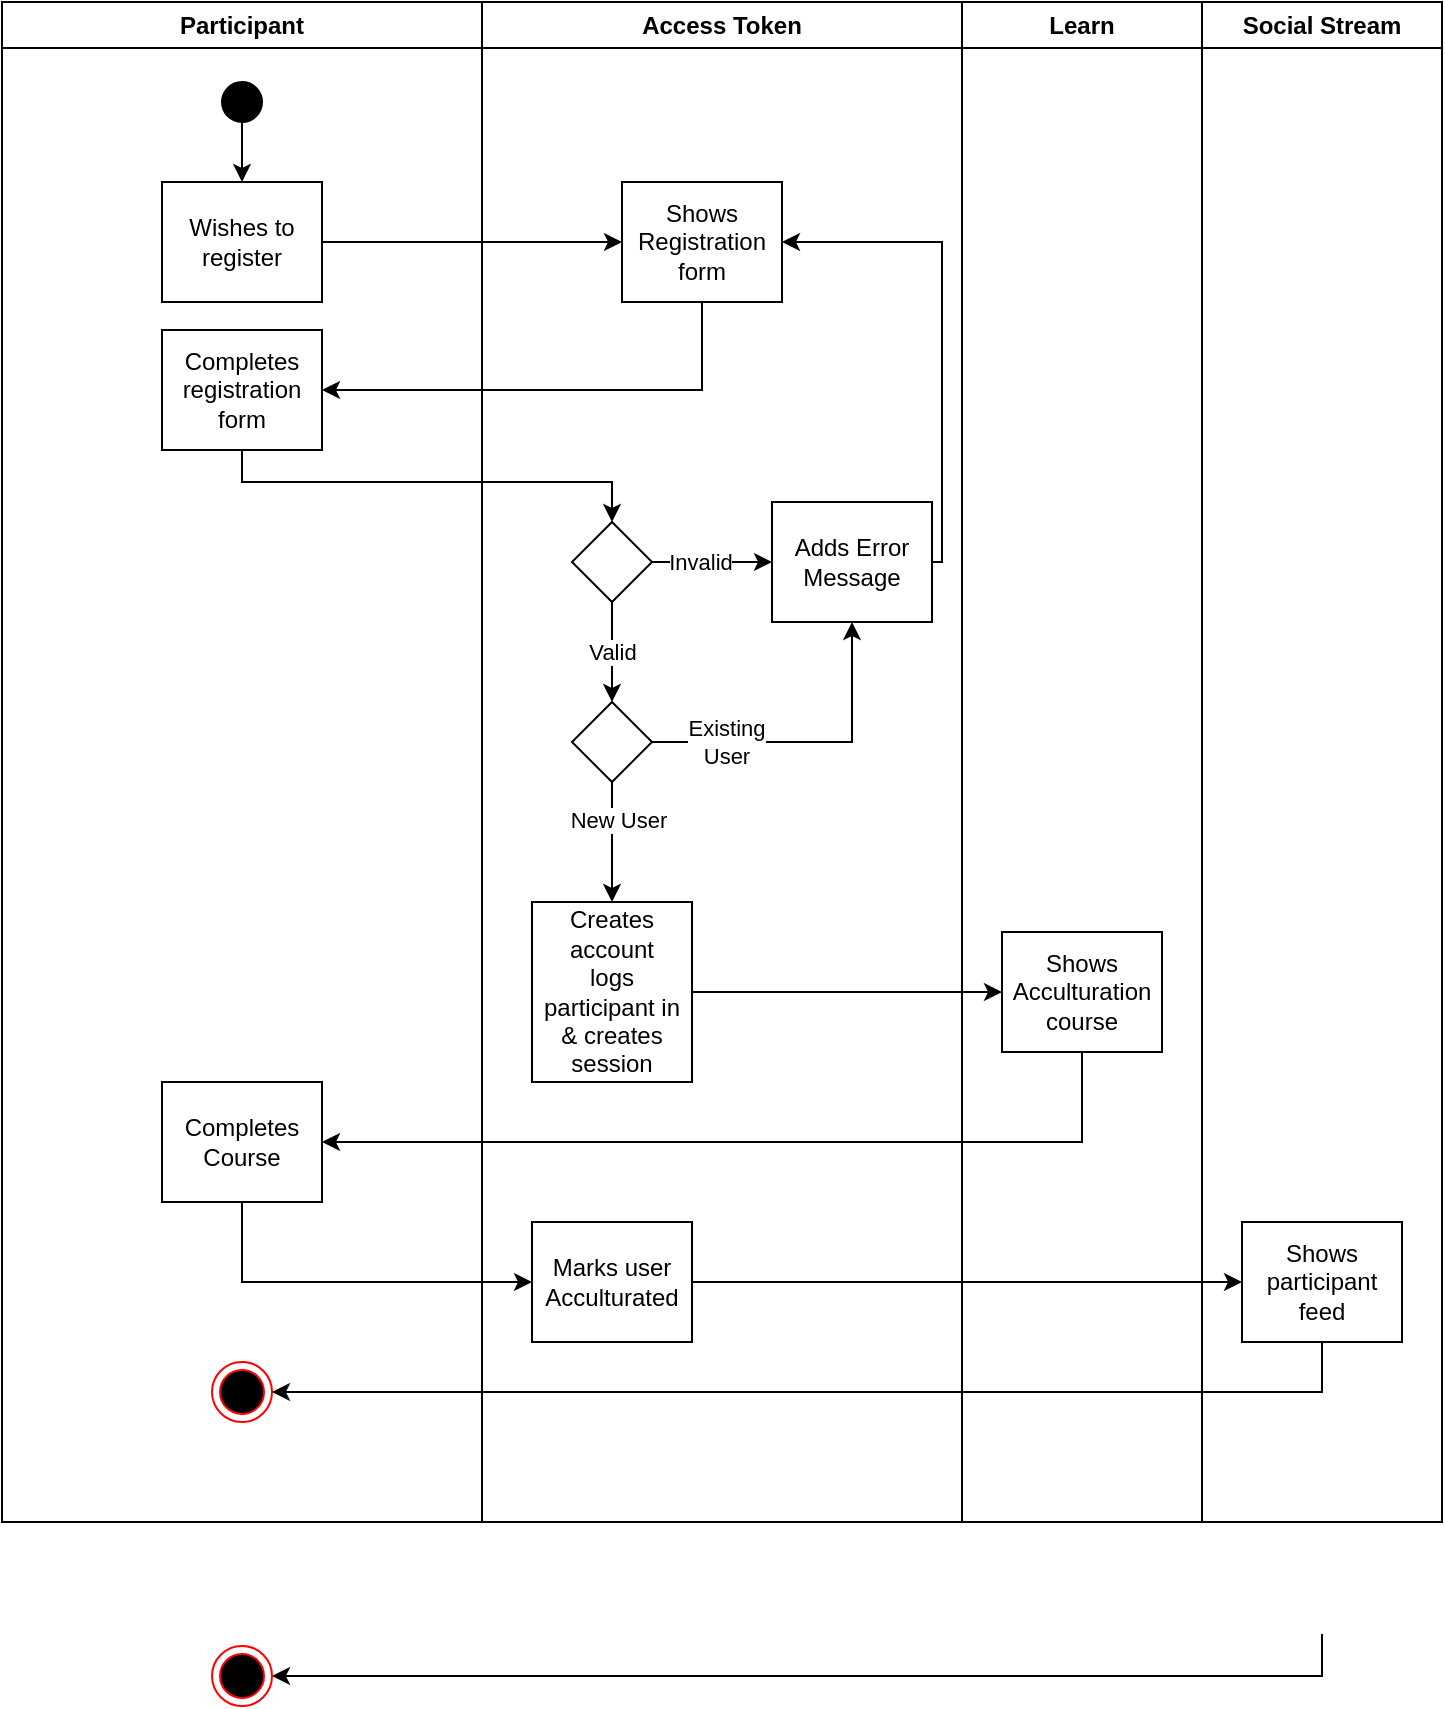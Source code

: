 <mxfile version="13.6.5" type="github" pages="3"><diagram name="Registration" id="e7e014a7-5840-1c2e-5031-d8a46d1fe8dd"><mxGraphModel dx="1346" dy="727" grid="1" gridSize="10" guides="1" tooltips="1" connect="1" arrows="1" fold="1" page="1" pageScale="1" pageWidth="827" pageHeight="1169" background="#ffffff" math="0" shadow="0"><root><mxCell id="0"/><mxCell id="1" parent="0"/><mxCell id="2" value="Participant" style="swimlane;whiteSpace=wrap" parent="1" vertex="1"><mxGeometry x="40" y="80" width="240" height="760" as="geometry"/></mxCell><mxCell id="eTK_frsckVeU1uCwgibv-47" value="" style="edgeStyle=orthogonalEdgeStyle;rounded=0;orthogonalLoop=1;jettySize=auto;html=1;" parent="2" source="eTK_frsckVeU1uCwgibv-42" target="eTK_frsckVeU1uCwgibv-45" edge="1"><mxGeometry relative="1" as="geometry"/></mxCell><mxCell id="eTK_frsckVeU1uCwgibv-42" value="" style="ellipse;whiteSpace=wrap;html=1;fillColor=#000000;" parent="2" vertex="1"><mxGeometry x="110" y="40" width="20" height="20" as="geometry"/></mxCell><mxCell id="eTK_frsckVeU1uCwgibv-45" value="Wishes to register" style="rounded=0;whiteSpace=wrap;html=1;fontFamily=Helvetica;fontSize=12;fontColor=#000000;align=center;" parent="2" vertex="1"><mxGeometry x="80" y="90" width="80" height="60" as="geometry"/></mxCell><mxCell id="LSgEw5MmOkTpCxkL0QqH-18" value="Completes Course" style="rounded=0;whiteSpace=wrap;html=1;fontFamily=Helvetica;fontSize=12;fontColor=#000000;align=center;" parent="2" vertex="1"><mxGeometry x="80" y="540" width="80" height="60" as="geometry"/></mxCell><mxCell id="n2Os8sCUq7IAsAa0xXZY-8" value="Completes registration form" style="rounded=0;whiteSpace=wrap;html=1;fontFamily=Helvetica;fontSize=12;fontColor=#000000;align=center;" vertex="1" parent="2"><mxGeometry x="80" y="164" width="80" height="60" as="geometry"/></mxCell><mxCell id="DNWoiCvS1_SBSWSkKs4W-4" value="" style="ellipse;html=1;shape=endState;fillColor=#000000;strokeColor=#ff0000;" vertex="1" parent="2"><mxGeometry x="105" y="680" width="30" height="30" as="geometry"/></mxCell><mxCell id="3" value="Access Token" style="swimlane;whiteSpace=wrap;startSize=23;" parent="1" vertex="1"><mxGeometry x="280" y="80" width="240" height="760" as="geometry"/></mxCell><mxCell id="eTK_frsckVeU1uCwgibv-48" value="Shows Registration&lt;br&gt;form" style="rounded=0;whiteSpace=wrap;html=1;fontFamily=Helvetica;fontSize=12;fontColor=#000000;align=center;" parent="3" vertex="1"><mxGeometry x="70" y="90" width="80" height="60" as="geometry"/></mxCell><mxCell id="eTK_frsckVeU1uCwgibv-96" value="Creates account&lt;br&gt;logs participant in &amp;amp; creates session" style="rounded=0;whiteSpace=wrap;html=1;fontFamily=Helvetica;fontSize=12;fontColor=#000000;align=center;" parent="3" vertex="1"><mxGeometry x="25" y="450" width="80" height="90" as="geometry"/></mxCell><mxCell id="LSgEw5MmOkTpCxkL0QqH-20" value="Marks user Acculturated" style="rounded=0;whiteSpace=wrap;html=1;fontFamily=Helvetica;fontSize=12;fontColor=#000000;align=center;" parent="3" vertex="1"><mxGeometry x="25" y="610" width="80" height="60" as="geometry"/></mxCell><mxCell id="skIGPvfGXpd2BC3lkJ-A-11" style="edgeStyle=orthogonalEdgeStyle;rounded=0;orthogonalLoop=1;jettySize=auto;html=1;entryX=0.5;entryY=0;entryDx=0;entryDy=0;" edge="1" parent="3" source="skIGPvfGXpd2BC3lkJ-A-4" target="eTK_frsckVeU1uCwgibv-96"><mxGeometry relative="1" as="geometry"/></mxCell><mxCell id="1DIJeqPmUl_4GyLYk8IK-4" value="New User" style="edgeLabel;html=1;align=center;verticalAlign=middle;resizable=0;points=[];" vertex="1" connectable="0" parent="skIGPvfGXpd2BC3lkJ-A-11"><mxGeometry x="-0.366" y="3" relative="1" as="geometry"><mxPoint as="offset"/></mxGeometry></mxCell><mxCell id="IAIi6k_HhrbLH9ywO7ci-10" value="Existing &lt;br&gt;User" style="edgeStyle=orthogonalEdgeStyle;rounded=0;orthogonalLoop=1;jettySize=auto;html=1;entryX=0.5;entryY=1;entryDx=0;entryDy=0;" edge="1" parent="3" source="skIGPvfGXpd2BC3lkJ-A-4" target="n2Os8sCUq7IAsAa0xXZY-12"><mxGeometry x="-0.538" relative="1" as="geometry"><mxPoint as="offset"/></mxGeometry></mxCell><mxCell id="skIGPvfGXpd2BC3lkJ-A-4" value="" style="rhombus;whiteSpace=wrap;html=1;fontFamily=Helvetica;fontSize=12;fontColor=#000000;align=center;" vertex="1" parent="3"><mxGeometry x="45" y="350" width="40" height="40" as="geometry"/></mxCell><mxCell id="n2Os8sCUq7IAsAa0xXZY-18" value="Valid" style="edgeStyle=orthogonalEdgeStyle;rounded=0;orthogonalLoop=1;jettySize=auto;html=1;exitX=0.5;exitY=1;exitDx=0;exitDy=0;entryX=0.5;entryY=0;entryDx=0;entryDy=0;" edge="1" parent="3" source="n2Os8sCUq7IAsAa0xXZY-10" target="skIGPvfGXpd2BC3lkJ-A-4"><mxGeometry relative="1" as="geometry"/></mxCell><mxCell id="IAIi6k_HhrbLH9ywO7ci-9" value="Invalid" style="edgeStyle=orthogonalEdgeStyle;rounded=0;orthogonalLoop=1;jettySize=auto;html=1;entryX=0;entryY=0.5;entryDx=0;entryDy=0;exitX=1;exitY=0.5;exitDx=0;exitDy=0;" edge="1" parent="3" source="n2Os8sCUq7IAsAa0xXZY-10" target="n2Os8sCUq7IAsAa0xXZY-12"><mxGeometry x="-0.206" relative="1" as="geometry"><mxPoint x="134" y="280" as="targetPoint"/><mxPoint as="offset"/></mxGeometry></mxCell><mxCell id="n2Os8sCUq7IAsAa0xXZY-10" value="" style="rhombus;whiteSpace=wrap;html=1;fontFamily=Helvetica;fontSize=12;fontColor=#000000;align=center;" vertex="1" parent="3"><mxGeometry x="45" y="260" width="40" height="40" as="geometry"/></mxCell><mxCell id="IAIi6k_HhrbLH9ywO7ci-8" style="edgeStyle=orthogonalEdgeStyle;rounded=0;orthogonalLoop=1;jettySize=auto;html=1;entryX=1;entryY=0.5;entryDx=0;entryDy=0;exitX=1;exitY=0.5;exitDx=0;exitDy=0;" edge="1" parent="3" source="n2Os8sCUq7IAsAa0xXZY-12" target="eTK_frsckVeU1uCwgibv-48"><mxGeometry relative="1" as="geometry"><Array as="points"><mxPoint x="230" y="280"/><mxPoint x="230" y="120"/></Array></mxGeometry></mxCell><mxCell id="n2Os8sCUq7IAsAa0xXZY-12" value="Adds Error Message" style="rounded=0;whiteSpace=wrap;html=1;fontFamily=Helvetica;fontSize=12;fontColor=#000000;align=center;" vertex="1" parent="3"><mxGeometry x="145" y="250" width="80" height="60" as="geometry"/></mxCell><mxCell id="4" value="Learn" style="swimlane;whiteSpace=wrap;startSize=23;" parent="1" vertex="1"><mxGeometry x="520" y="80" width="120" height="760" as="geometry"/></mxCell><mxCell id="LSgEw5MmOkTpCxkL0QqH-16" value="Shows Acculturation course" style="rounded=0;whiteSpace=wrap;html=1;fontFamily=Helvetica;fontSize=12;fontColor=#000000;align=center;" parent="4" vertex="1"><mxGeometry x="20" y="465" width="80" height="60" as="geometry"/></mxCell><mxCell id="eTK_frsckVeU1uCwgibv-49" value="" style="edgeStyle=orthogonalEdgeStyle;rounded=0;orthogonalLoop=1;jettySize=auto;html=1;entryX=0;entryY=0.5;entryDx=0;entryDy=0;" parent="1" source="eTK_frsckVeU1uCwgibv-45" target="eTK_frsckVeU1uCwgibv-48" edge="1"><mxGeometry relative="1" as="geometry"/></mxCell><mxCell id="eTK_frsckVeU1uCwgibv-99" style="edgeStyle=orthogonalEdgeStyle;rounded=0;orthogonalLoop=1;jettySize=auto;html=1;exitX=0.5;exitY=1;exitDx=0;exitDy=0;entryX=1;entryY=0.5;entryDx=0;entryDy=0;" parent="1" target="eTK_frsckVeU1uCwgibv-78" edge="1"><mxGeometry relative="1" as="geometry"><Array as="points"><mxPoint x="700" y="917"/></Array><mxPoint x="700" y="896" as="sourcePoint"/></mxGeometry></mxCell><mxCell id="LSgEw5MmOkTpCxkL0QqH-10" value="Social Stream" style="swimlane;whiteSpace=wrap;startSize=23;" parent="1" vertex="1"><mxGeometry x="640" y="80" width="120" height="760" as="geometry"/></mxCell><mxCell id="eTK_frsckVeU1uCwgibv-75" value="Shows participant feed" style="rounded=0;whiteSpace=wrap;html=1;fontFamily=Helvetica;fontSize=12;fontColor=#000000;align=center;" parent="LSgEw5MmOkTpCxkL0QqH-10" vertex="1"><mxGeometry x="20" y="610" width="80" height="60" as="geometry"/></mxCell><mxCell id="eTK_frsckVeU1uCwgibv-78" value="" style="ellipse;html=1;shape=endState;fillColor=#000000;strokeColor=#ff0000;" parent="1" vertex="1"><mxGeometry x="145" y="902" width="30" height="30" as="geometry"/></mxCell><mxCell id="LSgEw5MmOkTpCxkL0QqH-21" style="edgeStyle=orthogonalEdgeStyle;rounded=0;orthogonalLoop=1;jettySize=auto;html=1;entryX=0;entryY=0.5;entryDx=0;entryDy=0;exitX=0.5;exitY=1;exitDx=0;exitDy=0;" parent="1" source="LSgEw5MmOkTpCxkL0QqH-18" target="LSgEw5MmOkTpCxkL0QqH-20" edge="1"><mxGeometry relative="1" as="geometry"><Array as="points"><mxPoint x="160" y="720"/></Array><mxPoint x="160" y="746" as="sourcePoint"/></mxGeometry></mxCell><mxCell id="LSgEw5MmOkTpCxkL0QqH-22" style="edgeStyle=orthogonalEdgeStyle;rounded=0;orthogonalLoop=1;jettySize=auto;html=1;entryX=0;entryY=0.5;entryDx=0;entryDy=0;" parent="1" source="LSgEw5MmOkTpCxkL0QqH-20" target="eTK_frsckVeU1uCwgibv-75" edge="1"><mxGeometry relative="1" as="geometry"><mxPoint x="700" y="836" as="targetPoint"/></mxGeometry></mxCell><mxCell id="n2Os8sCUq7IAsAa0xXZY-19" style="edgeStyle=orthogonalEdgeStyle;rounded=0;orthogonalLoop=1;jettySize=auto;html=1;entryX=0;entryY=0.5;entryDx=0;entryDy=0;" edge="1" parent="1" source="eTK_frsckVeU1uCwgibv-96" target="LSgEw5MmOkTpCxkL0QqH-16"><mxGeometry relative="1" as="geometry"/></mxCell><mxCell id="n2Os8sCUq7IAsAa0xXZY-21" style="edgeStyle=orthogonalEdgeStyle;rounded=0;orthogonalLoop=1;jettySize=auto;html=1;entryX=1;entryY=0.5;entryDx=0;entryDy=0;exitX=0.5;exitY=1;exitDx=0;exitDy=0;" edge="1" parent="1" source="LSgEw5MmOkTpCxkL0QqH-16" target="LSgEw5MmOkTpCxkL0QqH-18"><mxGeometry relative="1" as="geometry"/></mxCell><mxCell id="n2Os8sCUq7IAsAa0xXZY-13" style="edgeStyle=orthogonalEdgeStyle;rounded=0;orthogonalLoop=1;jettySize=auto;html=1;exitX=0.5;exitY=1;exitDx=0;exitDy=0;entryX=1;entryY=0.5;entryDx=0;entryDy=0;" edge="1" parent="1" source="eTK_frsckVeU1uCwgibv-48" target="n2Os8sCUq7IAsAa0xXZY-8"><mxGeometry relative="1" as="geometry"/></mxCell><mxCell id="IAIi6k_HhrbLH9ywO7ci-6" style="edgeStyle=orthogonalEdgeStyle;rounded=0;orthogonalLoop=1;jettySize=auto;html=1;exitX=0.5;exitY=1;exitDx=0;exitDy=0;entryX=0.5;entryY=0;entryDx=0;entryDy=0;" edge="1" parent="1" source="n2Os8sCUq7IAsAa0xXZY-8" target="n2Os8sCUq7IAsAa0xXZY-10"><mxGeometry relative="1" as="geometry"><Array as="points"><mxPoint x="160" y="320"/><mxPoint x="345" y="320"/></Array></mxGeometry></mxCell><mxCell id="DNWoiCvS1_SBSWSkKs4W-5" style="edgeStyle=orthogonalEdgeStyle;rounded=0;orthogonalLoop=1;jettySize=auto;html=1;entryX=1;entryY=0.5;entryDx=0;entryDy=0;" edge="1" parent="1" source="eTK_frsckVeU1uCwgibv-75" target="DNWoiCvS1_SBSWSkKs4W-4"><mxGeometry relative="1" as="geometry"><Array as="points"><mxPoint x="700" y="775"/></Array></mxGeometry></mxCell></root></mxGraphModel></diagram><diagram id="rmHin-RkdFEQt3OApYsS" name="Login"><mxGraphModel dx="1346" dy="727" grid="1" gridSize="10" guides="1" tooltips="1" connect="1" arrows="1" fold="1" page="1" pageScale="1" pageWidth="827" pageHeight="1169" math="0" shadow="0"><root><mxCell id="zNcP4WmAksTp9_jJHR7j-0"/><mxCell id="zNcP4WmAksTp9_jJHR7j-1" parent="zNcP4WmAksTp9_jJHR7j-0"/><mxCell id="jfj0BksaO5hVp5rrZcy9-0" value="Participant" style="swimlane;whiteSpace=wrap" vertex="1" parent="zNcP4WmAksTp9_jJHR7j-1"><mxGeometry x="40" y="80" width="240" height="800" as="geometry"/></mxCell><mxCell id="jfj0BksaO5hVp5rrZcy9-1" value="" style="edgeStyle=orthogonalEdgeStyle;rounded=0;orthogonalLoop=1;jettySize=auto;html=1;" edge="1" parent="jfj0BksaO5hVp5rrZcy9-0" source="jfj0BksaO5hVp5rrZcy9-2" target="jfj0BksaO5hVp5rrZcy9-3"><mxGeometry relative="1" as="geometry"/></mxCell><mxCell id="jfj0BksaO5hVp5rrZcy9-2" value="" style="ellipse;whiteSpace=wrap;html=1;fillColor=#000000;" vertex="1" parent="jfj0BksaO5hVp5rrZcy9-0"><mxGeometry x="110" y="40" width="20" height="20" as="geometry"/></mxCell><mxCell id="jfj0BksaO5hVp5rrZcy9-3" value="Wishes to Login" style="rounded=0;whiteSpace=wrap;html=1;fontFamily=Helvetica;fontSize=12;fontColor=#000000;align=center;" vertex="1" parent="jfj0BksaO5hVp5rrZcy9-0"><mxGeometry x="80" y="91" width="80" height="60" as="geometry"/></mxCell><mxCell id="jfj0BksaO5hVp5rrZcy9-8" value="" style="rhombus;whiteSpace=wrap;html=1;fontFamily=Helvetica;fontSize=12;fontColor=#000000;align=center;" vertex="1" parent="jfj0BksaO5hVp5rrZcy9-0"><mxGeometry x="400" y="191" width="40" height="40" as="geometry"/></mxCell><mxCell id="jfj0BksaO5hVp5rrZcy9-10" value="" style="ellipse;html=1;shape=endState;fillColor=#000000;strokeColor=#ff0000;" vertex="1" parent="jfj0BksaO5hVp5rrZcy9-0"><mxGeometry x="105" y="365" width="30" height="30" as="geometry"/></mxCell><mxCell id="jfj0BksaO5hVp5rrZcy9-11" value="Completes Course" style="rounded=0;whiteSpace=wrap;html=1;fontFamily=Helvetica;fontSize=12;fontColor=#000000;align=center;" vertex="1" parent="jfj0BksaO5hVp5rrZcy9-0"><mxGeometry x="80" y="631" width="80" height="60" as="geometry"/></mxCell><mxCell id="-e_0qyO1j_v_5kN5z7wU-0" value="Completes Login" style="rounded=0;whiteSpace=wrap;html=1;fontFamily=Helvetica;fontSize=12;fontColor=#000000;align=center;" vertex="1" parent="jfj0BksaO5hVp5rrZcy9-0"><mxGeometry x="80" y="181" width="80" height="60" as="geometry"/></mxCell><mxCell id="jfj0BksaO5hVp5rrZcy9-12" value="Access Token" style="swimlane;whiteSpace=wrap;startSize=23;" vertex="1" parent="zNcP4WmAksTp9_jJHR7j-1"><mxGeometry x="280" y="80" width="240" height="800" as="geometry"/></mxCell><mxCell id="jfj0BksaO5hVp5rrZcy9-13" value="Shows Login Page" style="rounded=0;whiteSpace=wrap;html=1;fontFamily=Helvetica;fontSize=12;fontColor=#000000;align=center;" vertex="1" parent="jfj0BksaO5hVp5rrZcy9-12"><mxGeometry x="25" y="91" width="80" height="60" as="geometry"/></mxCell><mxCell id="jfj0BksaO5hVp5rrZcy9-15" value="Lock&lt;br&gt;Account" style="rounded=0;whiteSpace=wrap;html=1;fontFamily=Helvetica;fontSize=12;fontColor=#000000;align=center;" vertex="1" parent="jfj0BksaO5hVp5rrZcy9-12"><mxGeometry x="140" y="270" width="80" height="60" as="geometry"/></mxCell><mxCell id="hKzhH3xhMNl7RlA4JMIg-4" style="edgeStyle=orthogonalEdgeStyle;rounded=0;orthogonalLoop=1;jettySize=auto;html=1;entryX=0;entryY=0.5;entryDx=0;entryDy=0;" edge="1" parent="jfj0BksaO5hVp5rrZcy9-12" source="jfj0BksaO5hVp5rrZcy9-17" target="jfj0BksaO5hVp5rrZcy9-7"><mxGeometry relative="1" as="geometry"/></mxCell><mxCell id="jfj0BksaO5hVp5rrZcy9-17" value="Logs participant in &amp;amp; creates session" style="rounded=0;whiteSpace=wrap;html=1;fontFamily=Helvetica;fontSize=12;fontColor=#000000;align=center;" vertex="1" parent="jfj0BksaO5hVp5rrZcy9-12"><mxGeometry x="45" y="440" width="80" height="90" as="geometry"/></mxCell><mxCell id="jfj0BksaO5hVp5rrZcy9-18" value="4th&lt;br&gt;Fail" style="text;html=1;strokeColor=none;fillColor=none;align=center;verticalAlign=middle;whiteSpace=wrap;rounded=0;" vertex="1" parent="jfj0BksaO5hVp5rrZcy9-12"><mxGeometry x="180" y="230" width="40" height="20" as="geometry"/></mxCell><mxCell id="jfj0BksaO5hVp5rrZcy9-19" value="&amp;lt; 4&lt;br&gt;attempts" style="text;html=1;strokeColor=none;fillColor=none;align=center;verticalAlign=middle;whiteSpace=wrap;rounded=0;" vertex="1" parent="jfj0BksaO5hVp5rrZcy9-12"><mxGeometry x="190" y="171" width="40" height="20" as="geometry"/></mxCell><mxCell id="jfj0BksaO5hVp5rrZcy9-20" value="Shows&lt;br&gt;Account retrieval page" style="rounded=0;whiteSpace=wrap;html=1;fontFamily=Helvetica;fontSize=12;fontColor=#000000;align=center;" vertex="1" parent="jfj0BksaO5hVp5rrZcy9-12"><mxGeometry x="140" y="350" width="80" height="60" as="geometry"/></mxCell><mxCell id="jfj0BksaO5hVp5rrZcy9-21" value="" style="edgeStyle=orthogonalEdgeStyle;rounded=0;orthogonalLoop=1;jettySize=auto;html=1;entryX=0.5;entryY=0;entryDx=0;entryDy=0;" edge="1" parent="jfj0BksaO5hVp5rrZcy9-12" source="jfj0BksaO5hVp5rrZcy9-15" target="jfj0BksaO5hVp5rrZcy9-20"><mxGeometry relative="1" as="geometry"/></mxCell><mxCell id="jfj0BksaO5hVp5rrZcy9-24" value="Marks user Acculturated" style="rounded=0;whiteSpace=wrap;html=1;fontFamily=Helvetica;fontSize=12;fontColor=#000000;align=center;" vertex="1" parent="jfj0BksaO5hVp5rrZcy9-12"><mxGeometry x="80" y="681" width="80" height="60" as="geometry"/></mxCell><mxCell id="dsPaCaIoLJoOFPMx4QAg-2" style="edgeStyle=orthogonalEdgeStyle;rounded=0;orthogonalLoop=1;jettySize=auto;html=1;exitX=0.5;exitY=1;exitDx=0;exitDy=0;entryX=0.5;entryY=0;entryDx=0;entryDy=0;" edge="1" parent="jfj0BksaO5hVp5rrZcy9-12" source="jfj0BksaO5hVp5rrZcy9-27" target="jfj0BksaO5hVp5rrZcy9-17"><mxGeometry relative="1" as="geometry"/></mxCell><mxCell id="jfj0BksaO5hVp5rrZcy9-27" value="" style="rhombus;whiteSpace=wrap;html=1;fontFamily=Helvetica;fontSize=12;fontColor=#000000;align=center;" vertex="1" parent="jfj0BksaO5hVp5rrZcy9-12"><mxGeometry x="65" y="191" width="40" height="40" as="geometry"/></mxCell><mxCell id="jfj0BksaO5hVp5rrZcy9-7" value="" style="rhombus;whiteSpace=wrap;html=1;fontFamily=Helvetica;fontSize=12;fontColor=#000000;align=center;" vertex="1" parent="jfj0BksaO5hVp5rrZcy9-12"><mxGeometry x="170" y="465" width="40" height="40" as="geometry"/></mxCell><mxCell id="dsPaCaIoLJoOFPMx4QAg-0" style="edgeStyle=orthogonalEdgeStyle;rounded=0;orthogonalLoop=1;jettySize=auto;html=1;exitX=0;exitY=0.5;exitDx=0;exitDy=0;entryX=1;entryY=0.5;entryDx=0;entryDy=0;" edge="1" parent="jfj0BksaO5hVp5rrZcy9-12" source="jfj0BksaO5hVp5rrZcy9-16" target="jfj0BksaO5hVp5rrZcy9-13"><mxGeometry relative="1" as="geometry"/></mxCell><mxCell id="jfj0BksaO5hVp5rrZcy9-16" value="Adds Error Message" style="rounded=0;whiteSpace=wrap;html=1;fontFamily=Helvetica;fontSize=12;fontColor=#000000;align=center;" vertex="1" parent="jfj0BksaO5hVp5rrZcy9-12"><mxGeometry x="140" y="91" width="80" height="60" as="geometry"/></mxCell><mxCell id="jfj0BksaO5hVp5rrZcy9-31" value="Learn" style="swimlane;whiteSpace=wrap;startSize=23;" vertex="1" parent="zNcP4WmAksTp9_jJHR7j-1"><mxGeometry x="520" y="80" width="120" height="800" as="geometry"/></mxCell><mxCell id="jfj0BksaO5hVp5rrZcy9-33" value="Shows Acculturation course" style="rounded=0;whiteSpace=wrap;html=1;fontFamily=Helvetica;fontSize=12;fontColor=#000000;align=center;" vertex="1" parent="jfj0BksaO5hVp5rrZcy9-31"><mxGeometry x="20" y="588" width="80" height="60" as="geometry"/></mxCell><mxCell id="jfj0BksaO5hVp5rrZcy9-34" value="" style="edgeStyle=orthogonalEdgeStyle;rounded=0;orthogonalLoop=1;jettySize=auto;html=1;entryX=0;entryY=0.5;entryDx=0;entryDy=0;" edge="1" parent="zNcP4WmAksTp9_jJHR7j-1" source="jfj0BksaO5hVp5rrZcy9-3" target="jfj0BksaO5hVp5rrZcy9-13"><mxGeometry relative="1" as="geometry"/></mxCell><mxCell id="jfj0BksaO5hVp5rrZcy9-37" value="" style="edgeStyle=orthogonalEdgeStyle;rounded=0;orthogonalLoop=1;jettySize=auto;html=1;exitX=0.5;exitY=1;exitDx=0;exitDy=0;" edge="1" parent="zNcP4WmAksTp9_jJHR7j-1" source="jfj0BksaO5hVp5rrZcy9-8" target="jfj0BksaO5hVp5rrZcy9-15"><mxGeometry relative="1" as="geometry"><mxPoint x="460" y="340" as="targetPoint"/></mxGeometry></mxCell><mxCell id="jfj0BksaO5hVp5rrZcy9-38" style="edgeStyle=orthogonalEdgeStyle;rounded=0;orthogonalLoop=1;jettySize=auto;html=1;exitX=0.5;exitY=0;exitDx=0;exitDy=0;entryX=0.5;entryY=1;entryDx=0;entryDy=0;" edge="1" parent="zNcP4WmAksTp9_jJHR7j-1" source="jfj0BksaO5hVp5rrZcy9-8" target="jfj0BksaO5hVp5rrZcy9-16"><mxGeometry relative="1" as="geometry"/></mxCell><mxCell id="jfj0BksaO5hVp5rrZcy9-42" style="edgeStyle=orthogonalEdgeStyle;rounded=0;orthogonalLoop=1;jettySize=auto;html=1;exitX=0.5;exitY=1;exitDx=0;exitDy=0;entryX=1;entryY=0.5;entryDx=0;entryDy=0;" edge="1" parent="zNcP4WmAksTp9_jJHR7j-1" source="jfj0BksaO5hVp5rrZcy9-45" target="jfj0BksaO5hVp5rrZcy9-48"><mxGeometry relative="1" as="geometry"><Array as="points"><mxPoint x="700" y="842"/></Array></mxGeometry></mxCell><mxCell id="jfj0BksaO5hVp5rrZcy9-44" value="Social Stream" style="swimlane;whiteSpace=wrap;startSize=23;" vertex="1" parent="zNcP4WmAksTp9_jJHR7j-1"><mxGeometry x="640" y="80" width="120" height="800" as="geometry"/></mxCell><mxCell id="jfj0BksaO5hVp5rrZcy9-45" value="Shows participant feed" style="rounded=0;whiteSpace=wrap;html=1;fontFamily=Helvetica;fontSize=12;fontColor=#000000;align=center;" vertex="1" parent="jfj0BksaO5hVp5rrZcy9-44"><mxGeometry x="20" y="681" width="80" height="60" as="geometry"/></mxCell><mxCell id="jfj0BksaO5hVp5rrZcy9-47" style="edgeStyle=orthogonalEdgeStyle;rounded=0;orthogonalLoop=1;jettySize=auto;html=1;entryX=0;entryY=0.5;entryDx=0;entryDy=0;exitX=0.5;exitY=1;exitDx=0;exitDy=0;" edge="1" parent="zNcP4WmAksTp9_jJHR7j-1" source="jfj0BksaO5hVp5rrZcy9-7" target="jfj0BksaO5hVp5rrZcy9-33"><mxGeometry relative="1" as="geometry"><Array as="points"><mxPoint x="470" y="698"/></Array><mxPoint x="470" y="590" as="sourcePoint"/></mxGeometry></mxCell><mxCell id="jfj0BksaO5hVp5rrZcy9-48" value="" style="ellipse;html=1;shape=endState;fillColor=#000000;strokeColor=#ff0000;" vertex="1" parent="zNcP4WmAksTp9_jJHR7j-1"><mxGeometry x="145" y="827" width="30" height="30" as="geometry"/></mxCell><mxCell id="jfj0BksaO5hVp5rrZcy9-49" style="edgeStyle=orthogonalEdgeStyle;rounded=0;orthogonalLoop=1;jettySize=auto;html=1;entryX=1;entryY=0.5;entryDx=0;entryDy=0;" edge="1" parent="zNcP4WmAksTp9_jJHR7j-1" target="jfj0BksaO5hVp5rrZcy9-11"><mxGeometry relative="1" as="geometry"><Array as="points"><mxPoint x="580" y="741"/></Array><mxPoint x="580" y="731" as="sourcePoint"/></mxGeometry></mxCell><mxCell id="jfj0BksaO5hVp5rrZcy9-50" style="edgeStyle=orthogonalEdgeStyle;rounded=0;orthogonalLoop=1;jettySize=auto;html=1;" edge="1" parent="zNcP4WmAksTp9_jJHR7j-1" source="jfj0BksaO5hVp5rrZcy9-11" target="jfj0BksaO5hVp5rrZcy9-24"><mxGeometry relative="1" as="geometry"><Array as="points"><mxPoint x="160" y="731"/></Array></mxGeometry></mxCell><mxCell id="jfj0BksaO5hVp5rrZcy9-51" style="edgeStyle=orthogonalEdgeStyle;rounded=0;orthogonalLoop=1;jettySize=auto;html=1;" edge="1" parent="zNcP4WmAksTp9_jJHR7j-1" source="jfj0BksaO5hVp5rrZcy9-24" target="jfj0BksaO5hVp5rrZcy9-45"><mxGeometry relative="1" as="geometry"/></mxCell><mxCell id="hKzhH3xhMNl7RlA4JMIg-0" style="edgeStyle=orthogonalEdgeStyle;rounded=0;orthogonalLoop=1;jettySize=auto;html=1;entryX=0;entryY=0.5;entryDx=0;entryDy=0;" edge="1" parent="zNcP4WmAksTp9_jJHR7j-1" source="-e_0qyO1j_v_5kN5z7wU-0" target="jfj0BksaO5hVp5rrZcy9-27"><mxGeometry relative="1" as="geometry"/></mxCell><mxCell id="hKzhH3xhMNl7RlA4JMIg-1" style="edgeStyle=orthogonalEdgeStyle;rounded=0;orthogonalLoop=1;jettySize=auto;html=1;entryX=0.5;entryY=0;entryDx=0;entryDy=0;" edge="1" parent="zNcP4WmAksTp9_jJHR7j-1" source="jfj0BksaO5hVp5rrZcy9-13" target="-e_0qyO1j_v_5kN5z7wU-0"><mxGeometry relative="1" as="geometry"><Array as="points"><mxPoint x="360" y="240"/><mxPoint x="160" y="240"/></Array></mxGeometry></mxCell><mxCell id="hKzhH3xhMNl7RlA4JMIg-5" style="edgeStyle=orthogonalEdgeStyle;rounded=0;orthogonalLoop=1;jettySize=auto;html=1;entryX=0.5;entryY=0;entryDx=0;entryDy=0;" edge="1" parent="zNcP4WmAksTp9_jJHR7j-1" source="jfj0BksaO5hVp5rrZcy9-7" target="jfj0BksaO5hVp5rrZcy9-45"><mxGeometry relative="1" as="geometry"/></mxCell><mxCell id="cbUKKcY5HbnyRVBP8hhB-0" value="Acculturated" style="edgeLabel;html=1;align=center;verticalAlign=middle;resizable=0;points=[];" vertex="1" connectable="0" parent="hKzhH3xhMNl7RlA4JMIg-5"><mxGeometry x="-0.847" y="-3" relative="1" as="geometry"><mxPoint as="offset"/></mxGeometry></mxCell><mxCell id="dsPaCaIoLJoOFPMx4QAg-1" style="edgeStyle=orthogonalEdgeStyle;rounded=0;orthogonalLoop=1;jettySize=auto;html=1;entryX=0;entryY=0.5;entryDx=0;entryDy=0;" edge="1" parent="zNcP4WmAksTp9_jJHR7j-1" source="jfj0BksaO5hVp5rrZcy9-27" target="jfj0BksaO5hVp5rrZcy9-8"><mxGeometry relative="1" as="geometry"/></mxCell><mxCell id="dsPaCaIoLJoOFPMx4QAg-3" style="edgeStyle=orthogonalEdgeStyle;rounded=0;orthogonalLoop=1;jettySize=auto;html=1;entryX=1;entryY=0.5;entryDx=0;entryDy=0;" edge="1" parent="zNcP4WmAksTp9_jJHR7j-1" source="jfj0BksaO5hVp5rrZcy9-20" target="jfj0BksaO5hVp5rrZcy9-10"><mxGeometry relative="1" as="geometry"><mxPoint x="180" y="460" as="targetPoint"/></mxGeometry></mxCell></root></mxGraphModel></diagram><diagram id="qSXq02ftujm612TH7wuM" name="Account Retrieval"><mxGraphModel dx="1346" dy="727" grid="1" gridSize="10" guides="1" tooltips="1" connect="1" arrows="1" fold="1" page="1" pageScale="1" pageWidth="827" pageHeight="1169" math="0" shadow="0"><root><mxCell id="g-F7AQugWg7vnW7af1gm-0"/><mxCell id="g-F7AQugWg7vnW7af1gm-1" parent="g-F7AQugWg7vnW7af1gm-0"/><mxCell id="vuGAMJPxsJAR6TNjXaa_-0" value="Participant" style="swimlane;whiteSpace=wrap" vertex="1" parent="g-F7AQugWg7vnW7af1gm-1"><mxGeometry x="40" y="80" width="240" height="800" as="geometry"/></mxCell><mxCell id="vuGAMJPxsJAR6TNjXaa_-1" value="" style="edgeStyle=orthogonalEdgeStyle;rounded=0;orthogonalLoop=1;jettySize=auto;html=1;" edge="1" parent="vuGAMJPxsJAR6TNjXaa_-0" source="vuGAMJPxsJAR6TNjXaa_-2" target="vuGAMJPxsJAR6TNjXaa_-3"><mxGeometry relative="1" as="geometry"/></mxCell><mxCell id="vuGAMJPxsJAR6TNjXaa_-2" value="" style="ellipse;whiteSpace=wrap;html=1;fillColor=#000000;" vertex="1" parent="vuGAMJPxsJAR6TNjXaa_-0"><mxGeometry x="110" y="40" width="20" height="20" as="geometry"/></mxCell><mxCell id="vuGAMJPxsJAR6TNjXaa_-3" value="Wishes to retrieve account" style="rounded=0;whiteSpace=wrap;html=1;fontFamily=Helvetica;fontSize=12;fontColor=#000000;align=center;" vertex="1" parent="vuGAMJPxsJAR6TNjXaa_-0"><mxGeometry x="80" y="90" width="80" height="60" as="geometry"/></mxCell><mxCell id="vuGAMJPxsJAR6TNjXaa_-16" value="Submits contact details" style="rounded=0;whiteSpace=wrap;html=1;fontFamily=Helvetica;fontSize=12;fontColor=#000000;align=center;" vertex="1" parent="vuGAMJPxsJAR6TNjXaa_-0"><mxGeometry x="80" y="220" width="80" height="60" as="geometry"/></mxCell><mxCell id="C2FGc00osAlBP0hbUi7V-10" value="Enters OTP" style="rounded=0;whiteSpace=wrap;html=1;fontFamily=Helvetica;fontSize=12;fontColor=#000000;align=center;" vertex="1" parent="vuGAMJPxsJAR6TNjXaa_-0"><mxGeometry x="80" y="320" width="80" height="60" as="geometry"/></mxCell><mxCell id="C2FGc00osAlBP0hbUi7V-35" value="Submits New Password" style="rounded=0;whiteSpace=wrap;html=1;fontFamily=Helvetica;fontSize=12;fontColor=#000000;align=center;" vertex="1" parent="vuGAMJPxsJAR6TNjXaa_-0"><mxGeometry x="80" y="475" width="80" height="60" as="geometry"/></mxCell><mxCell id="vuGAMJPxsJAR6TNjXaa_-48" value="" style="ellipse;html=1;shape=endState;fillColor=#000000;strokeColor=#ff0000;" vertex="1" parent="vuGAMJPxsJAR6TNjXaa_-0"><mxGeometry x="105" y="675" width="30" height="30" as="geometry"/></mxCell><mxCell id="vuGAMJPxsJAR6TNjXaa_-12" value="Access Token" style="swimlane;whiteSpace=wrap;startSize=23;" vertex="1" parent="g-F7AQugWg7vnW7af1gm-1"><mxGeometry x="280" y="80" width="260" height="800" as="geometry"/></mxCell><mxCell id="vuGAMJPxsJAR6TNjXaa_-13" value="Shows Account Retrieval Page" style="rounded=0;whiteSpace=wrap;html=1;fontFamily=Helvetica;fontSize=12;fontColor=#000000;align=center;" vertex="1" parent="vuGAMJPxsJAR6TNjXaa_-12"><mxGeometry x="80" y="90" width="80" height="60" as="geometry"/></mxCell><mxCell id="C2FGc00osAlBP0hbUi7V-11" style="edgeStyle=orthogonalEdgeStyle;rounded=0;orthogonalLoop=1;jettySize=auto;html=1;entryX=0.5;entryY=0;entryDx=0;entryDy=0;" edge="1" parent="vuGAMJPxsJAR6TNjXaa_-12" source="C2FGc00osAlBP0hbUi7V-0" target="C2FGc00osAlBP0hbUi7V-1"><mxGeometry relative="1" as="geometry"/></mxCell><mxCell id="C2FGc00osAlBP0hbUi7V-0" value="Sends One Pin" style="rounded=0;whiteSpace=wrap;html=1;fontFamily=Helvetica;fontSize=12;fontColor=#000000;align=center;" vertex="1" parent="vuGAMJPxsJAR6TNjXaa_-12"><mxGeometry x="168" y="180" width="80" height="60" as="geometry"/></mxCell><mxCell id="C2FGc00osAlBP0hbUi7V-1" value="Shows OTP Page" style="rounded=0;whiteSpace=wrap;html=1;fontFamily=Helvetica;fontSize=12;fontColor=#000000;align=center;" vertex="1" parent="vuGAMJPxsJAR6TNjXaa_-12"><mxGeometry x="168" y="267" width="80" height="60" as="geometry"/></mxCell><mxCell id="C2FGc00osAlBP0hbUi7V-7" style="edgeStyle=orthogonalEdgeStyle;rounded=0;orthogonalLoop=1;jettySize=auto;html=1;entryX=0;entryY=0.5;entryDx=0;entryDy=0;" edge="1" parent="vuGAMJPxsJAR6TNjXaa_-12" target="C2FGc00osAlBP0hbUi7V-1"><mxGeometry relative="1" as="geometry"><mxPoint x="30" y="297" as="sourcePoint"/><mxPoint x="78" y="297.0" as="targetPoint"/></mxGeometry></mxCell><mxCell id="C2FGc00osAlBP0hbUi7V-4" value="" style="html=1;points=[];perimeter=orthogonalPerimeter;" vertex="1" parent="vuGAMJPxsJAR6TNjXaa_-12"><mxGeometry x="20" y="180" width="10" height="140" as="geometry"/></mxCell><mxCell id="C2FGc00osAlBP0hbUi7V-12" value="&lt;font style=&quot;font-size: 11px&quot;&gt;Existing &lt;br&gt;user&lt;/font&gt;" style="edgeStyle=orthogonalEdgeStyle;rounded=0;orthogonalLoop=1;jettySize=auto;html=1;entryX=0;entryY=0.5;entryDx=0;entryDy=0;" edge="1" parent="vuGAMJPxsJAR6TNjXaa_-12" source="vuGAMJPxsJAR6TNjXaa_-6" target="C2FGc00osAlBP0hbUi7V-0"><mxGeometry relative="1" as="geometry"><Array as="points"><mxPoint x="130" y="210"/><mxPoint x="130" y="210"/></Array></mxGeometry></mxCell><mxCell id="C2FGc00osAlBP0hbUi7V-20" style="edgeStyle=orthogonalEdgeStyle;rounded=0;orthogonalLoop=1;jettySize=auto;html=1;exitX=0.5;exitY=1;exitDx=0;exitDy=0;entryX=0.5;entryY=0;entryDx=0;entryDy=0;" edge="1" parent="vuGAMJPxsJAR6TNjXaa_-12" source="vuGAMJPxsJAR6TNjXaa_-6" target="vuGAMJPxsJAR6TNjXaa_-10"><mxGeometry relative="1" as="geometry"/></mxCell><mxCell id="vuGAMJPxsJAR6TNjXaa_-6" value="" style="rhombus;whiteSpace=wrap;html=1;fontFamily=Helvetica;fontSize=12;fontColor=#000000;align=center;" vertex="1" parent="vuGAMJPxsJAR6TNjXaa_-12"><mxGeometry x="52" y="190" width="40" height="40" as="geometry"/></mxCell><mxCell id="C2FGc00osAlBP0hbUi7V-17" style="edgeStyle=orthogonalEdgeStyle;rounded=0;orthogonalLoop=1;jettySize=auto;html=1;entryX=0;entryY=0.5;entryDx=0;entryDy=0;" edge="1" parent="vuGAMJPxsJAR6TNjXaa_-12" target="vuGAMJPxsJAR6TNjXaa_-6"><mxGeometry relative="1" as="geometry"><mxPoint x="40" y="209.83" as="sourcePoint"/><mxPoint x="50" y="210" as="targetPoint"/><Array as="points"><mxPoint x="30" y="210"/></Array></mxGeometry></mxCell><mxCell id="vuGAMJPxsJAR6TNjXaa_-10" value="" style="ellipse;html=1;shape=endState;fillColor=#000000;strokeColor=#ff0000;" vertex="1" parent="vuGAMJPxsJAR6TNjXaa_-12"><mxGeometry x="57" y="250" width="30" height="30" as="geometry"/></mxCell><mxCell id="C2FGc00osAlBP0hbUi7V-31" value="Invalid" style="edgeStyle=orthogonalEdgeStyle;rounded=0;orthogonalLoop=1;jettySize=auto;html=1;exitX=1;exitY=0.5;exitDx=0;exitDy=0;entryX=0;entryY=0.5;entryDx=0;entryDy=0;" edge="1" parent="vuGAMJPxsJAR6TNjXaa_-12" source="C2FGc00osAlBP0hbUi7V-26" target="C2FGc00osAlBP0hbUi7V-9"><mxGeometry x="-0.111" relative="1" as="geometry"><Array as="points"><mxPoint x="110" y="400"/><mxPoint x="110" y="400"/></Array><mxPoint as="offset"/></mxGeometry></mxCell><mxCell id="C2FGc00osAlBP0hbUi7V-34" style="edgeStyle=orthogonalEdgeStyle;rounded=0;orthogonalLoop=1;jettySize=auto;html=1;exitX=0.5;exitY=1;exitDx=0;exitDy=0;entryX=0.5;entryY=0;entryDx=0;entryDy=0;" edge="1" parent="vuGAMJPxsJAR6TNjXaa_-12" source="C2FGc00osAlBP0hbUi7V-26" target="vuGAMJPxsJAR6TNjXaa_-15"><mxGeometry relative="1" as="geometry"/></mxCell><mxCell id="C2FGc00osAlBP0hbUi7V-26" value="" style="rhombus;whiteSpace=wrap;html=1;fontFamily=Helvetica;fontSize=12;fontColor=#000000;align=center;" vertex="1" parent="vuGAMJPxsJAR6TNjXaa_-12"><mxGeometry x="52" y="380" width="40" height="40" as="geometry"/></mxCell><mxCell id="C2FGc00osAlBP0hbUi7V-33" style="edgeStyle=orthogonalEdgeStyle;rounded=0;orthogonalLoop=1;jettySize=auto;html=1;exitX=0.5;exitY=0;exitDx=0;exitDy=0;entryX=0.5;entryY=1;entryDx=0;entryDy=0;" edge="1" parent="vuGAMJPxsJAR6TNjXaa_-12" source="C2FGc00osAlBP0hbUi7V-9" target="C2FGc00osAlBP0hbUi7V-1"><mxGeometry relative="1" as="geometry"/></mxCell><mxCell id="C2FGc00osAlBP0hbUi7V-9" value="Adds Error Message" style="rounded=0;whiteSpace=wrap;html=1;fontFamily=Helvetica;fontSize=12;fontColor=#000000;align=center;" vertex="1" parent="vuGAMJPxsJAR6TNjXaa_-12"><mxGeometry x="168" y="370" width="80" height="60" as="geometry"/></mxCell><mxCell id="C2FGc00osAlBP0hbUi7V-39" style="edgeStyle=orthogonalEdgeStyle;rounded=0;orthogonalLoop=1;jettySize=auto;html=1;exitX=0.5;exitY=1;exitDx=0;exitDy=0;entryX=0.5;entryY=0;entryDx=0;entryDy=0;" edge="1" parent="vuGAMJPxsJAR6TNjXaa_-12" source="vuGAMJPxsJAR6TNjXaa_-15" target="vuGAMJPxsJAR6TNjXaa_-20"><mxGeometry relative="1" as="geometry"/></mxCell><mxCell id="vuGAMJPxsJAR6TNjXaa_-15" value="Shows Change Password Page" style="rounded=0;whiteSpace=wrap;html=1;fontFamily=Helvetica;fontSize=12;fontColor=#000000;align=center;" vertex="1" parent="vuGAMJPxsJAR6TNjXaa_-12"><mxGeometry x="32" y="475" width="80" height="60" as="geometry"/></mxCell><mxCell id="C2FGc00osAlBP0hbUi7V-40" style="edgeStyle=orthogonalEdgeStyle;rounded=0;orthogonalLoop=1;jettySize=auto;html=1;exitX=0.5;exitY=1;exitDx=0;exitDy=0;entryX=0.5;entryY=0;entryDx=0;entryDy=0;" edge="1" parent="vuGAMJPxsJAR6TNjXaa_-12" source="vuGAMJPxsJAR6TNjXaa_-20" target="C2FGc00osAlBP0hbUi7V-37"><mxGeometry relative="1" as="geometry"/></mxCell><mxCell id="vuGAMJPxsJAR6TNjXaa_-20" value="Changes Password" style="rounded=0;whiteSpace=wrap;html=1;fontFamily=Helvetica;fontSize=12;fontColor=#000000;align=center;" vertex="1" parent="vuGAMJPxsJAR6TNjXaa_-12"><mxGeometry x="32" y="563" width="78" height="60" as="geometry"/></mxCell><mxCell id="C2FGc00osAlBP0hbUi7V-37" value="Shows Login Page" style="rounded=0;whiteSpace=wrap;html=1;fontFamily=Helvetica;fontSize=12;fontColor=#000000;align=center;" vertex="1" parent="vuGAMJPxsJAR6TNjXaa_-12"><mxGeometry x="32" y="660" width="78" height="60" as="geometry"/></mxCell><mxCell id="vuGAMJPxsJAR6TNjXaa_-34" value="" style="edgeStyle=orthogonalEdgeStyle;rounded=0;orthogonalLoop=1;jettySize=auto;html=1;entryX=0;entryY=0.5;entryDx=0;entryDy=0;" edge="1" parent="g-F7AQugWg7vnW7af1gm-1" source="vuGAMJPxsJAR6TNjXaa_-3" target="vuGAMJPxsJAR6TNjXaa_-13"><mxGeometry relative="1" as="geometry"/></mxCell><mxCell id="C2FGc00osAlBP0hbUi7V-2" style="edgeStyle=orthogonalEdgeStyle;rounded=0;orthogonalLoop=1;jettySize=auto;html=1;entryX=0.5;entryY=0;entryDx=0;entryDy=0;" edge="1" parent="g-F7AQugWg7vnW7af1gm-1" source="vuGAMJPxsJAR6TNjXaa_-13" target="vuGAMJPxsJAR6TNjXaa_-16"><mxGeometry relative="1" as="geometry"><Array as="points"><mxPoint x="400" y="250"/><mxPoint x="160" y="250"/></Array></mxGeometry></mxCell><mxCell id="C2FGc00osAlBP0hbUi7V-5" style="edgeStyle=orthogonalEdgeStyle;rounded=0;orthogonalLoop=1;jettySize=auto;html=1;" edge="1" parent="g-F7AQugWg7vnW7af1gm-1" source="vuGAMJPxsJAR6TNjXaa_-16" target="C2FGc00osAlBP0hbUi7V-4"><mxGeometry relative="1" as="geometry"/></mxCell><mxCell id="C2FGc00osAlBP0hbUi7V-28" value="" style="edgeStyle=orthogonalEdgeStyle;rounded=0;orthogonalLoop=1;jettySize=auto;html=1;exitX=0.5;exitY=1;exitDx=0;exitDy=0;entryX=0;entryY=0.5;entryDx=0;entryDy=0;" edge="1" parent="g-F7AQugWg7vnW7af1gm-1" source="C2FGc00osAlBP0hbUi7V-10" target="C2FGc00osAlBP0hbUi7V-26"><mxGeometry relative="1" as="geometry"/></mxCell><mxCell id="C2FGc00osAlBP0hbUi7V-32" style="edgeStyle=orthogonalEdgeStyle;rounded=0;orthogonalLoop=1;jettySize=auto;html=1;entryX=1.003;entryY=0.617;entryDx=0;entryDy=0;entryPerimeter=0;exitX=0.25;exitY=1;exitDx=0;exitDy=0;" edge="1" parent="g-F7AQugWg7vnW7af1gm-1" source="C2FGc00osAlBP0hbUi7V-1" target="C2FGc00osAlBP0hbUi7V-10"><mxGeometry relative="1" as="geometry"/></mxCell><mxCell id="C2FGc00osAlBP0hbUi7V-36" style="edgeStyle=orthogonalEdgeStyle;rounded=0;orthogonalLoop=1;jettySize=auto;html=1;exitX=0;exitY=0.5;exitDx=0;exitDy=0;entryX=1;entryY=0.5;entryDx=0;entryDy=0;" edge="1" parent="g-F7AQugWg7vnW7af1gm-1" source="vuGAMJPxsJAR6TNjXaa_-15" target="C2FGc00osAlBP0hbUi7V-35"><mxGeometry relative="1" as="geometry"/></mxCell><mxCell id="C2FGc00osAlBP0hbUi7V-38" style="edgeStyle=orthogonalEdgeStyle;rounded=0;orthogonalLoop=1;jettySize=auto;html=1;entryX=1;entryY=0.5;entryDx=0;entryDy=0;" edge="1" parent="g-F7AQugWg7vnW7af1gm-1" source="C2FGc00osAlBP0hbUi7V-37" target="vuGAMJPxsJAR6TNjXaa_-48"><mxGeometry relative="1" as="geometry"/></mxCell></root></mxGraphModel></diagram></mxfile>